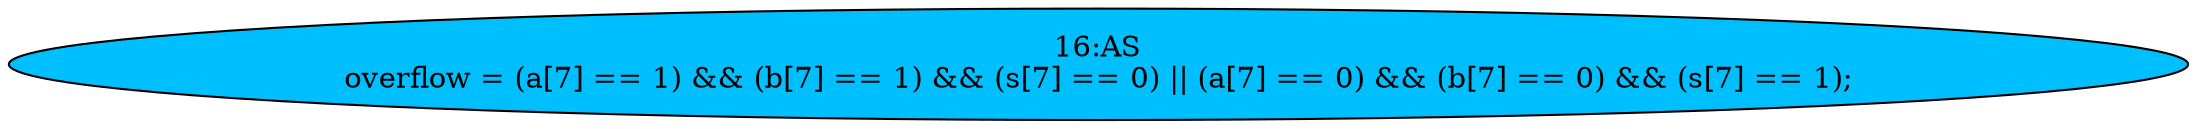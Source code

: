 strict digraph "" {
	node [label="\N"];
	"16:AS"	[ast="<pyverilog.vparser.ast.Assign object at 0x7fe1fc521610>",
		def_var="['overflow']",
		fillcolor=deepskyblue,
		label="16:AS
overflow = (a[7] == 1) && (b[7] == 1) && (s[7] == 0) || (a[7] == 0) && (b[7] == 0) && (s[7] == 1);",
		statements="[]",
		style=filled,
		typ=Assign,
		use_var="['a', 'b', 's', 'a', 'b', 's']"];
}
